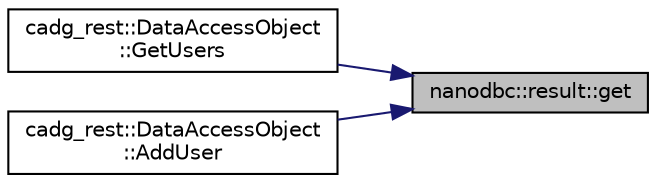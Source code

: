 digraph "nanodbc::result::get"
{
 // LATEX_PDF_SIZE
  edge [fontname="Helvetica",fontsize="10",labelfontname="Helvetica",labelfontsize="10"];
  node [fontname="Helvetica",fontsize="10",shape=record];
  rankdir="RL";
  Node108 [label="nanodbc::result::get",height=0.2,width=0.4,color="black", fillcolor="grey75", style="filled", fontcolor="black",tooltip="Gets data from the given column of the current rowset."];
  Node108 -> Node109 [dir="back",color="midnightblue",fontsize="10",style="solid"];
  Node109 [label="cadg_rest::DataAccessObject\l::GetUsers",height=0.2,width=0.4,color="black", fillcolor="white", style="filled",URL="$classcadg__rest_1_1_data_access_object.html#a52d1c1333fc65e6a3a6276d044296ca0",tooltip="Returns all users."];
  Node108 -> Node110 [dir="back",color="midnightblue",fontsize="10",style="solid"];
  Node110 [label="cadg_rest::DataAccessObject\l::AddUser",height=0.2,width=0.4,color="black", fillcolor="white", style="filled",URL="$classcadg__rest_1_1_data_access_object.html#a6d80c563e1cd526791fa69f32cd1d896",tooltip="Adds a new user."];
}
